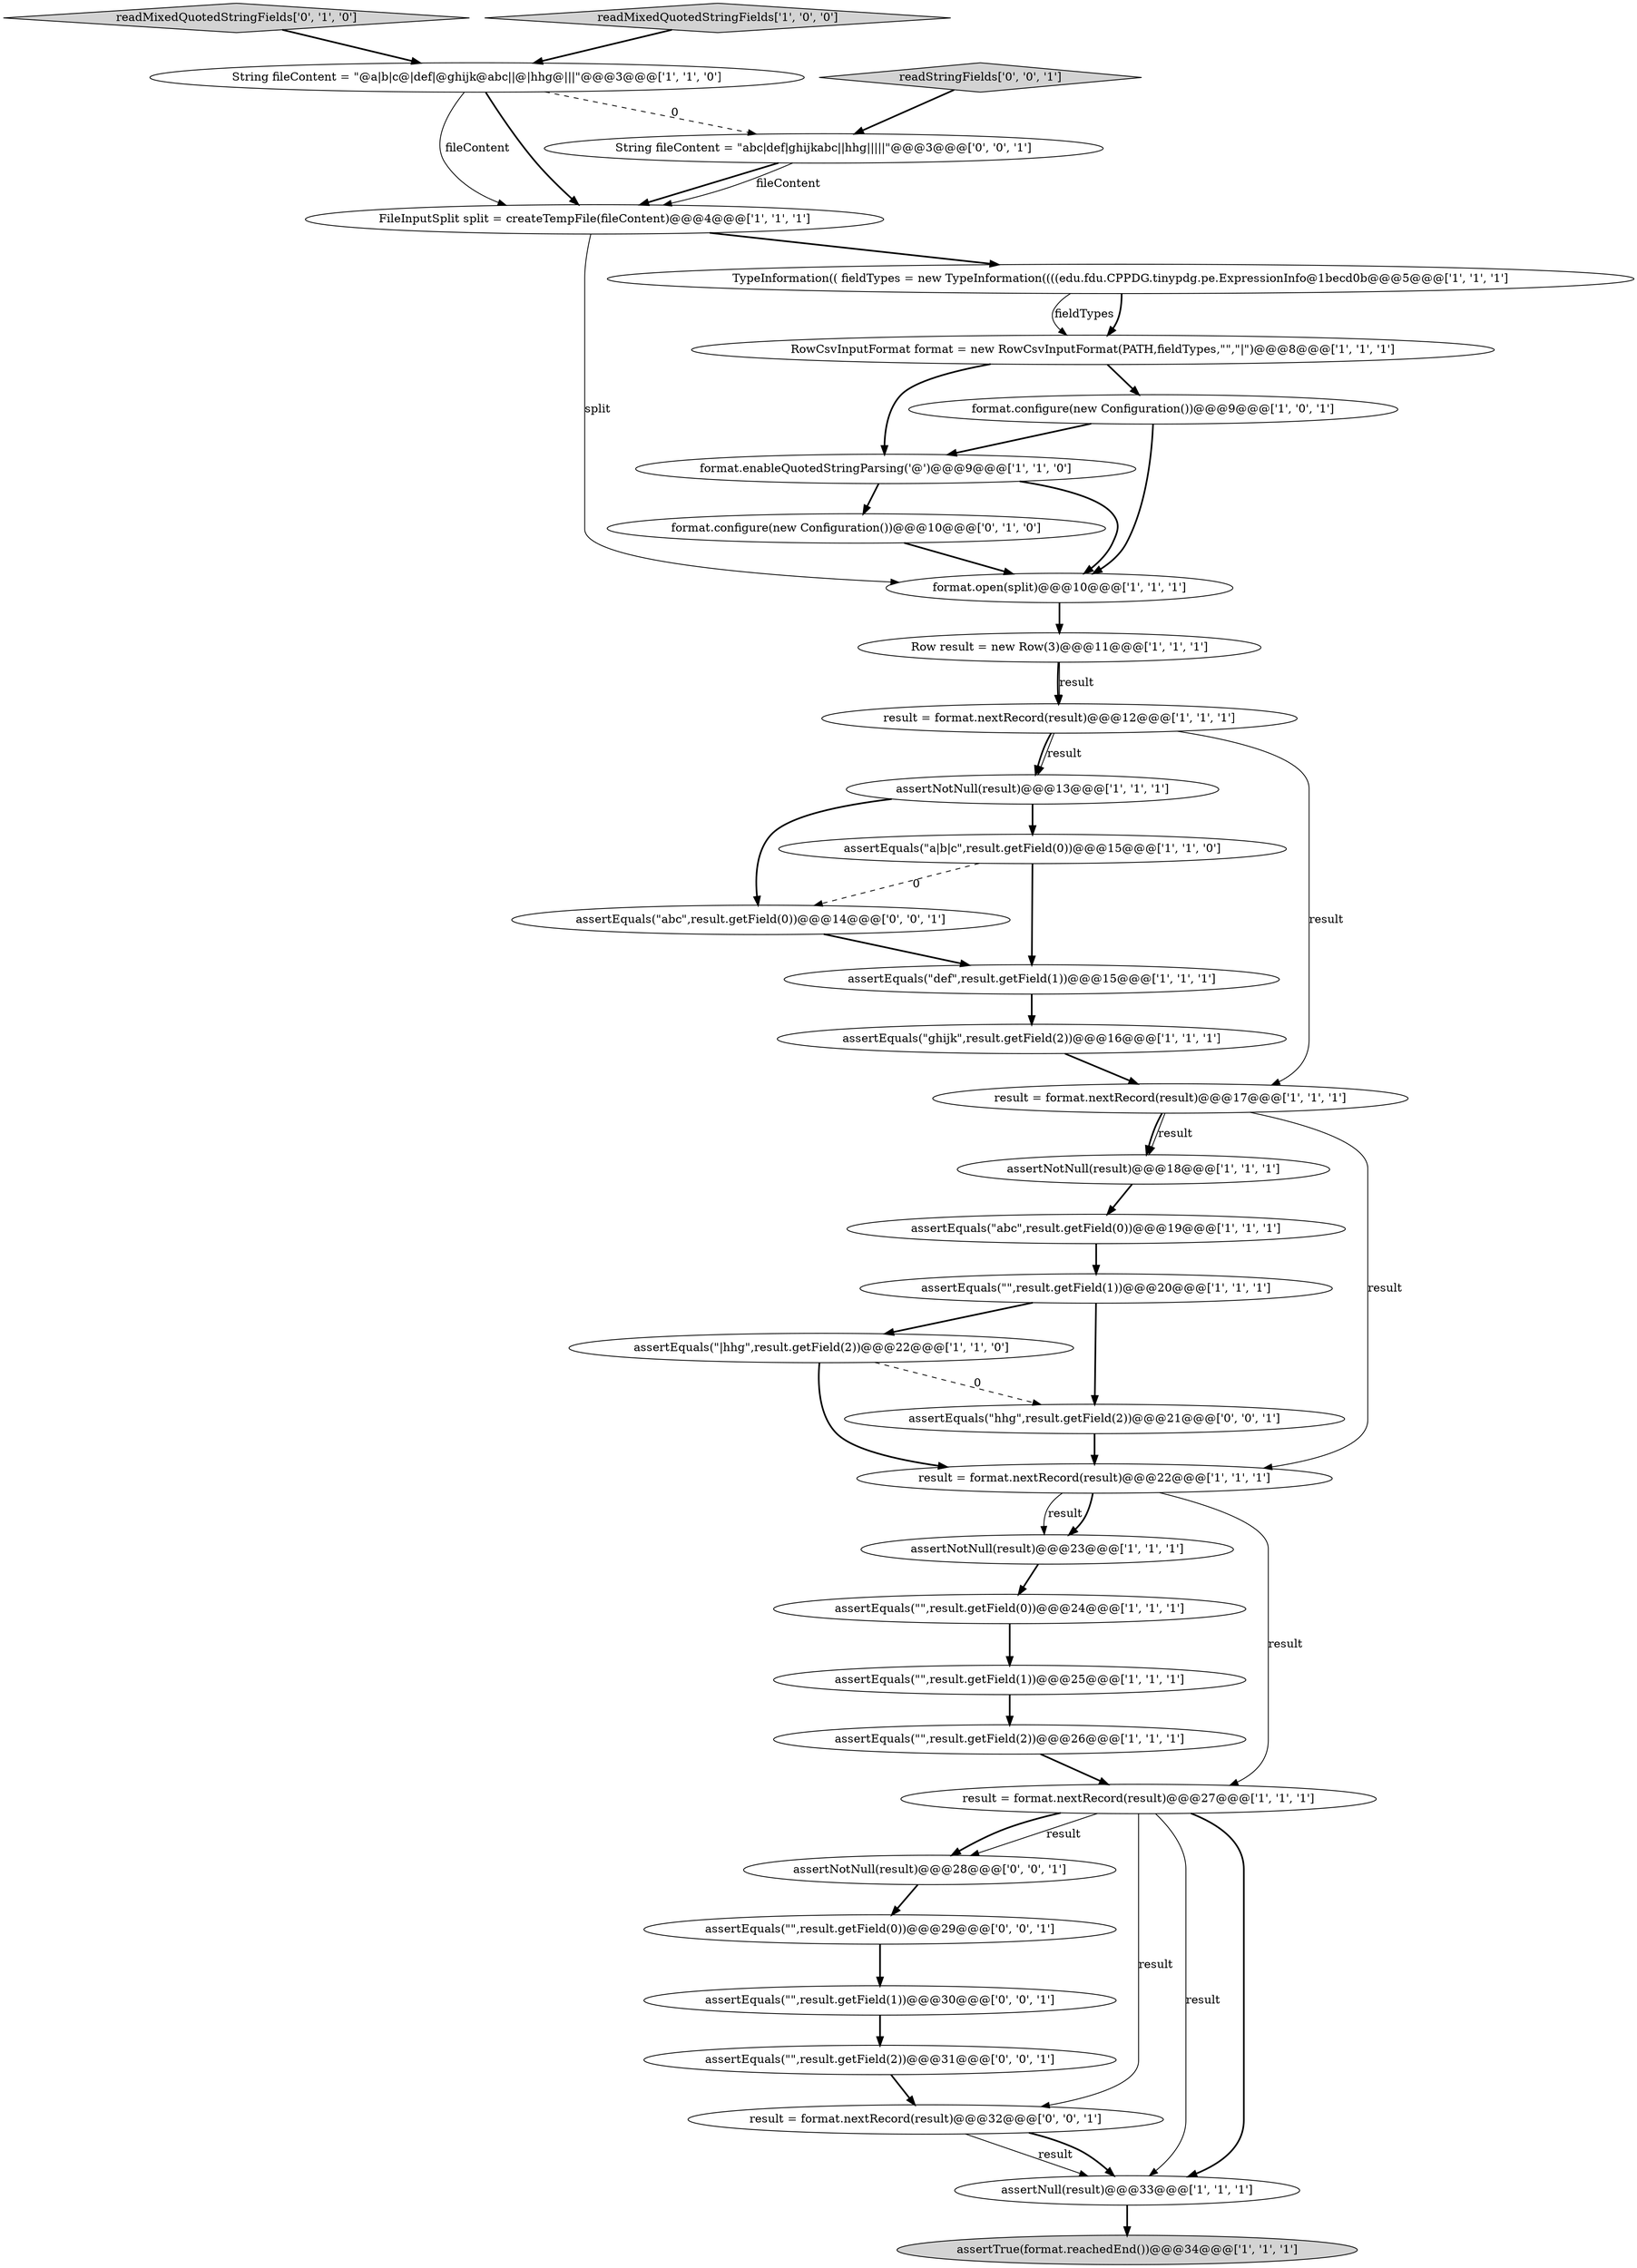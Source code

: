 digraph {
21 [style = filled, label = "RowCsvInputFormat format = new RowCsvInputFormat(PATH,fieldTypes,\"\",\"|\")@@@8@@@['1', '1', '1']", fillcolor = white, shape = ellipse image = "AAA0AAABBB1BBB"];
0 [style = filled, label = "assertTrue(format.reachedEnd())@@@34@@@['1', '1', '1']", fillcolor = lightgray, shape = ellipse image = "AAA0AAABBB1BBB"];
8 [style = filled, label = "result = format.nextRecord(result)@@@12@@@['1', '1', '1']", fillcolor = white, shape = ellipse image = "AAA0AAABBB1BBB"];
25 [style = filled, label = "assertEquals(\"a|b|c\",result.getField(0))@@@15@@@['1', '1', '0']", fillcolor = white, shape = ellipse image = "AAA0AAABBB1BBB"];
33 [style = filled, label = "String fileContent = \"abc|def|ghijkabc||hhg|||||\"@@@3@@@['0', '0', '1']", fillcolor = white, shape = ellipse image = "AAA0AAABBB3BBB"];
31 [style = filled, label = "assertNotNull(result)@@@28@@@['0', '0', '1']", fillcolor = white, shape = ellipse image = "AAA0AAABBB3BBB"];
13 [style = filled, label = "assertNotNull(result)@@@13@@@['1', '1', '1']", fillcolor = white, shape = ellipse image = "AAA0AAABBB1BBB"];
32 [style = filled, label = "result = format.nextRecord(result)@@@32@@@['0', '0', '1']", fillcolor = white, shape = ellipse image = "AAA0AAABBB3BBB"];
3 [style = filled, label = "FileInputSplit split = createTempFile(fileContent)@@@4@@@['1', '1', '1']", fillcolor = white, shape = ellipse image = "AAA0AAABBB1BBB"];
36 [style = filled, label = "assertEquals(\"hhg\",result.getField(2))@@@21@@@['0', '0', '1']", fillcolor = white, shape = ellipse image = "AAA0AAABBB3BBB"];
37 [style = filled, label = "assertEquals(\"\",result.getField(0))@@@29@@@['0', '0', '1']", fillcolor = white, shape = ellipse image = "AAA0AAABBB3BBB"];
23 [style = filled, label = "assertEquals(\"ghijk\",result.getField(2))@@@16@@@['1', '1', '1']", fillcolor = white, shape = ellipse image = "AAA0AAABBB1BBB"];
28 [style = filled, label = "readMixedQuotedStringFields['0', '1', '0']", fillcolor = lightgray, shape = diamond image = "AAA0AAABBB2BBB"];
5 [style = filled, label = "format.open(split)@@@10@@@['1', '1', '1']", fillcolor = white, shape = ellipse image = "AAA0AAABBB1BBB"];
22 [style = filled, label = "readMixedQuotedStringFields['1', '0', '0']", fillcolor = lightgray, shape = diamond image = "AAA0AAABBB1BBB"];
12 [style = filled, label = "format.configure(new Configuration())@@@9@@@['1', '0', '1']", fillcolor = white, shape = ellipse image = "AAA0AAABBB1BBB"];
30 [style = filled, label = "assertEquals(\"\",result.getField(2))@@@31@@@['0', '0', '1']", fillcolor = white, shape = ellipse image = "AAA0AAABBB3BBB"];
26 [style = filled, label = "assertEquals(\"\",result.getField(1))@@@25@@@['1', '1', '1']", fillcolor = white, shape = ellipse image = "AAA0AAABBB1BBB"];
15 [style = filled, label = "format.enableQuotedStringParsing('@')@@@9@@@['1', '1', '0']", fillcolor = white, shape = ellipse image = "AAA0AAABBB1BBB"];
9 [style = filled, label = "result = format.nextRecord(result)@@@17@@@['1', '1', '1']", fillcolor = white, shape = ellipse image = "AAA0AAABBB1BBB"];
17 [style = filled, label = "assertEquals(\"|hhg\",result.getField(2))@@@22@@@['1', '1', '0']", fillcolor = white, shape = ellipse image = "AAA0AAABBB1BBB"];
6 [style = filled, label = "assertEquals(\"def\",result.getField(1))@@@15@@@['1', '1', '1']", fillcolor = white, shape = ellipse image = "AAA0AAABBB1BBB"];
29 [style = filled, label = "assertEquals(\"\",result.getField(1))@@@30@@@['0', '0', '1']", fillcolor = white, shape = ellipse image = "AAA0AAABBB3BBB"];
24 [style = filled, label = "String fileContent = \"@a|b|c@|def|@ghijk@abc||@|hhg@|||\"@@@3@@@['1', '1', '0']", fillcolor = white, shape = ellipse image = "AAA0AAABBB1BBB"];
16 [style = filled, label = "Row result = new Row(3)@@@11@@@['1', '1', '1']", fillcolor = white, shape = ellipse image = "AAA0AAABBB1BBB"];
2 [style = filled, label = "assertEquals(\"\",result.getField(0))@@@24@@@['1', '1', '1']", fillcolor = white, shape = ellipse image = "AAA0AAABBB1BBB"];
34 [style = filled, label = "readStringFields['0', '0', '1']", fillcolor = lightgray, shape = diamond image = "AAA0AAABBB3BBB"];
27 [style = filled, label = "format.configure(new Configuration())@@@10@@@['0', '1', '0']", fillcolor = white, shape = ellipse image = "AAA1AAABBB2BBB"];
11 [style = filled, label = "assertNotNull(result)@@@18@@@['1', '1', '1']", fillcolor = white, shape = ellipse image = "AAA0AAABBB1BBB"];
4 [style = filled, label = "assertNotNull(result)@@@23@@@['1', '1', '1']", fillcolor = white, shape = ellipse image = "AAA0AAABBB1BBB"];
35 [style = filled, label = "assertEquals(\"abc\",result.getField(0))@@@14@@@['0', '0', '1']", fillcolor = white, shape = ellipse image = "AAA0AAABBB3BBB"];
14 [style = filled, label = "assertNull(result)@@@33@@@['1', '1', '1']", fillcolor = white, shape = ellipse image = "AAA0AAABBB1BBB"];
10 [style = filled, label = "result = format.nextRecord(result)@@@27@@@['1', '1', '1']", fillcolor = white, shape = ellipse image = "AAA0AAABBB1BBB"];
20 [style = filled, label = "assertEquals(\"abc\",result.getField(0))@@@19@@@['1', '1', '1']", fillcolor = white, shape = ellipse image = "AAA0AAABBB1BBB"];
18 [style = filled, label = "result = format.nextRecord(result)@@@22@@@['1', '1', '1']", fillcolor = white, shape = ellipse image = "AAA0AAABBB1BBB"];
7 [style = filled, label = "assertEquals(\"\",result.getField(2))@@@26@@@['1', '1', '1']", fillcolor = white, shape = ellipse image = "AAA0AAABBB1BBB"];
1 [style = filled, label = "assertEquals(\"\",result.getField(1))@@@20@@@['1', '1', '1']", fillcolor = white, shape = ellipse image = "AAA0AAABBB1BBB"];
19 [style = filled, label = "TypeInformation(( fieldTypes = new TypeInformation((((edu.fdu.CPPDG.tinypdg.pe.ExpressionInfo@1becd0b@@@5@@@['1', '1', '1']", fillcolor = white, shape = ellipse image = "AAA0AAABBB1BBB"];
29->30 [style = bold, label=""];
35->6 [style = bold, label=""];
23->9 [style = bold, label=""];
31->37 [style = bold, label=""];
18->10 [style = solid, label="result"];
9->11 [style = bold, label=""];
11->20 [style = bold, label=""];
2->26 [style = bold, label=""];
10->14 [style = solid, label="result"];
21->15 [style = bold, label=""];
7->10 [style = bold, label=""];
22->24 [style = bold, label=""];
12->15 [style = bold, label=""];
18->4 [style = solid, label="result"];
13->25 [style = bold, label=""];
32->14 [style = solid, label="result"];
16->8 [style = bold, label=""];
32->14 [style = bold, label=""];
10->31 [style = bold, label=""];
34->33 [style = bold, label=""];
14->0 [style = bold, label=""];
24->3 [style = solid, label="fileContent"];
10->31 [style = solid, label="result"];
10->32 [style = solid, label="result"];
13->35 [style = bold, label=""];
8->9 [style = solid, label="result"];
21->12 [style = bold, label=""];
9->11 [style = solid, label="result"];
20->1 [style = bold, label=""];
4->2 [style = bold, label=""];
15->27 [style = bold, label=""];
19->21 [style = bold, label=""];
36->18 [style = bold, label=""];
12->5 [style = bold, label=""];
37->29 [style = bold, label=""];
28->24 [style = bold, label=""];
25->35 [style = dashed, label="0"];
33->3 [style = bold, label=""];
27->5 [style = bold, label=""];
30->32 [style = bold, label=""];
24->3 [style = bold, label=""];
3->19 [style = bold, label=""];
1->17 [style = bold, label=""];
15->5 [style = bold, label=""];
8->13 [style = bold, label=""];
17->36 [style = dashed, label="0"];
26->7 [style = bold, label=""];
1->36 [style = bold, label=""];
8->13 [style = solid, label="result"];
19->21 [style = solid, label="fieldTypes"];
3->5 [style = solid, label="split"];
33->3 [style = solid, label="fileContent"];
6->23 [style = bold, label=""];
25->6 [style = bold, label=""];
24->33 [style = dashed, label="0"];
5->16 [style = bold, label=""];
10->14 [style = bold, label=""];
9->18 [style = solid, label="result"];
18->4 [style = bold, label=""];
16->8 [style = solid, label="result"];
17->18 [style = bold, label=""];
}
